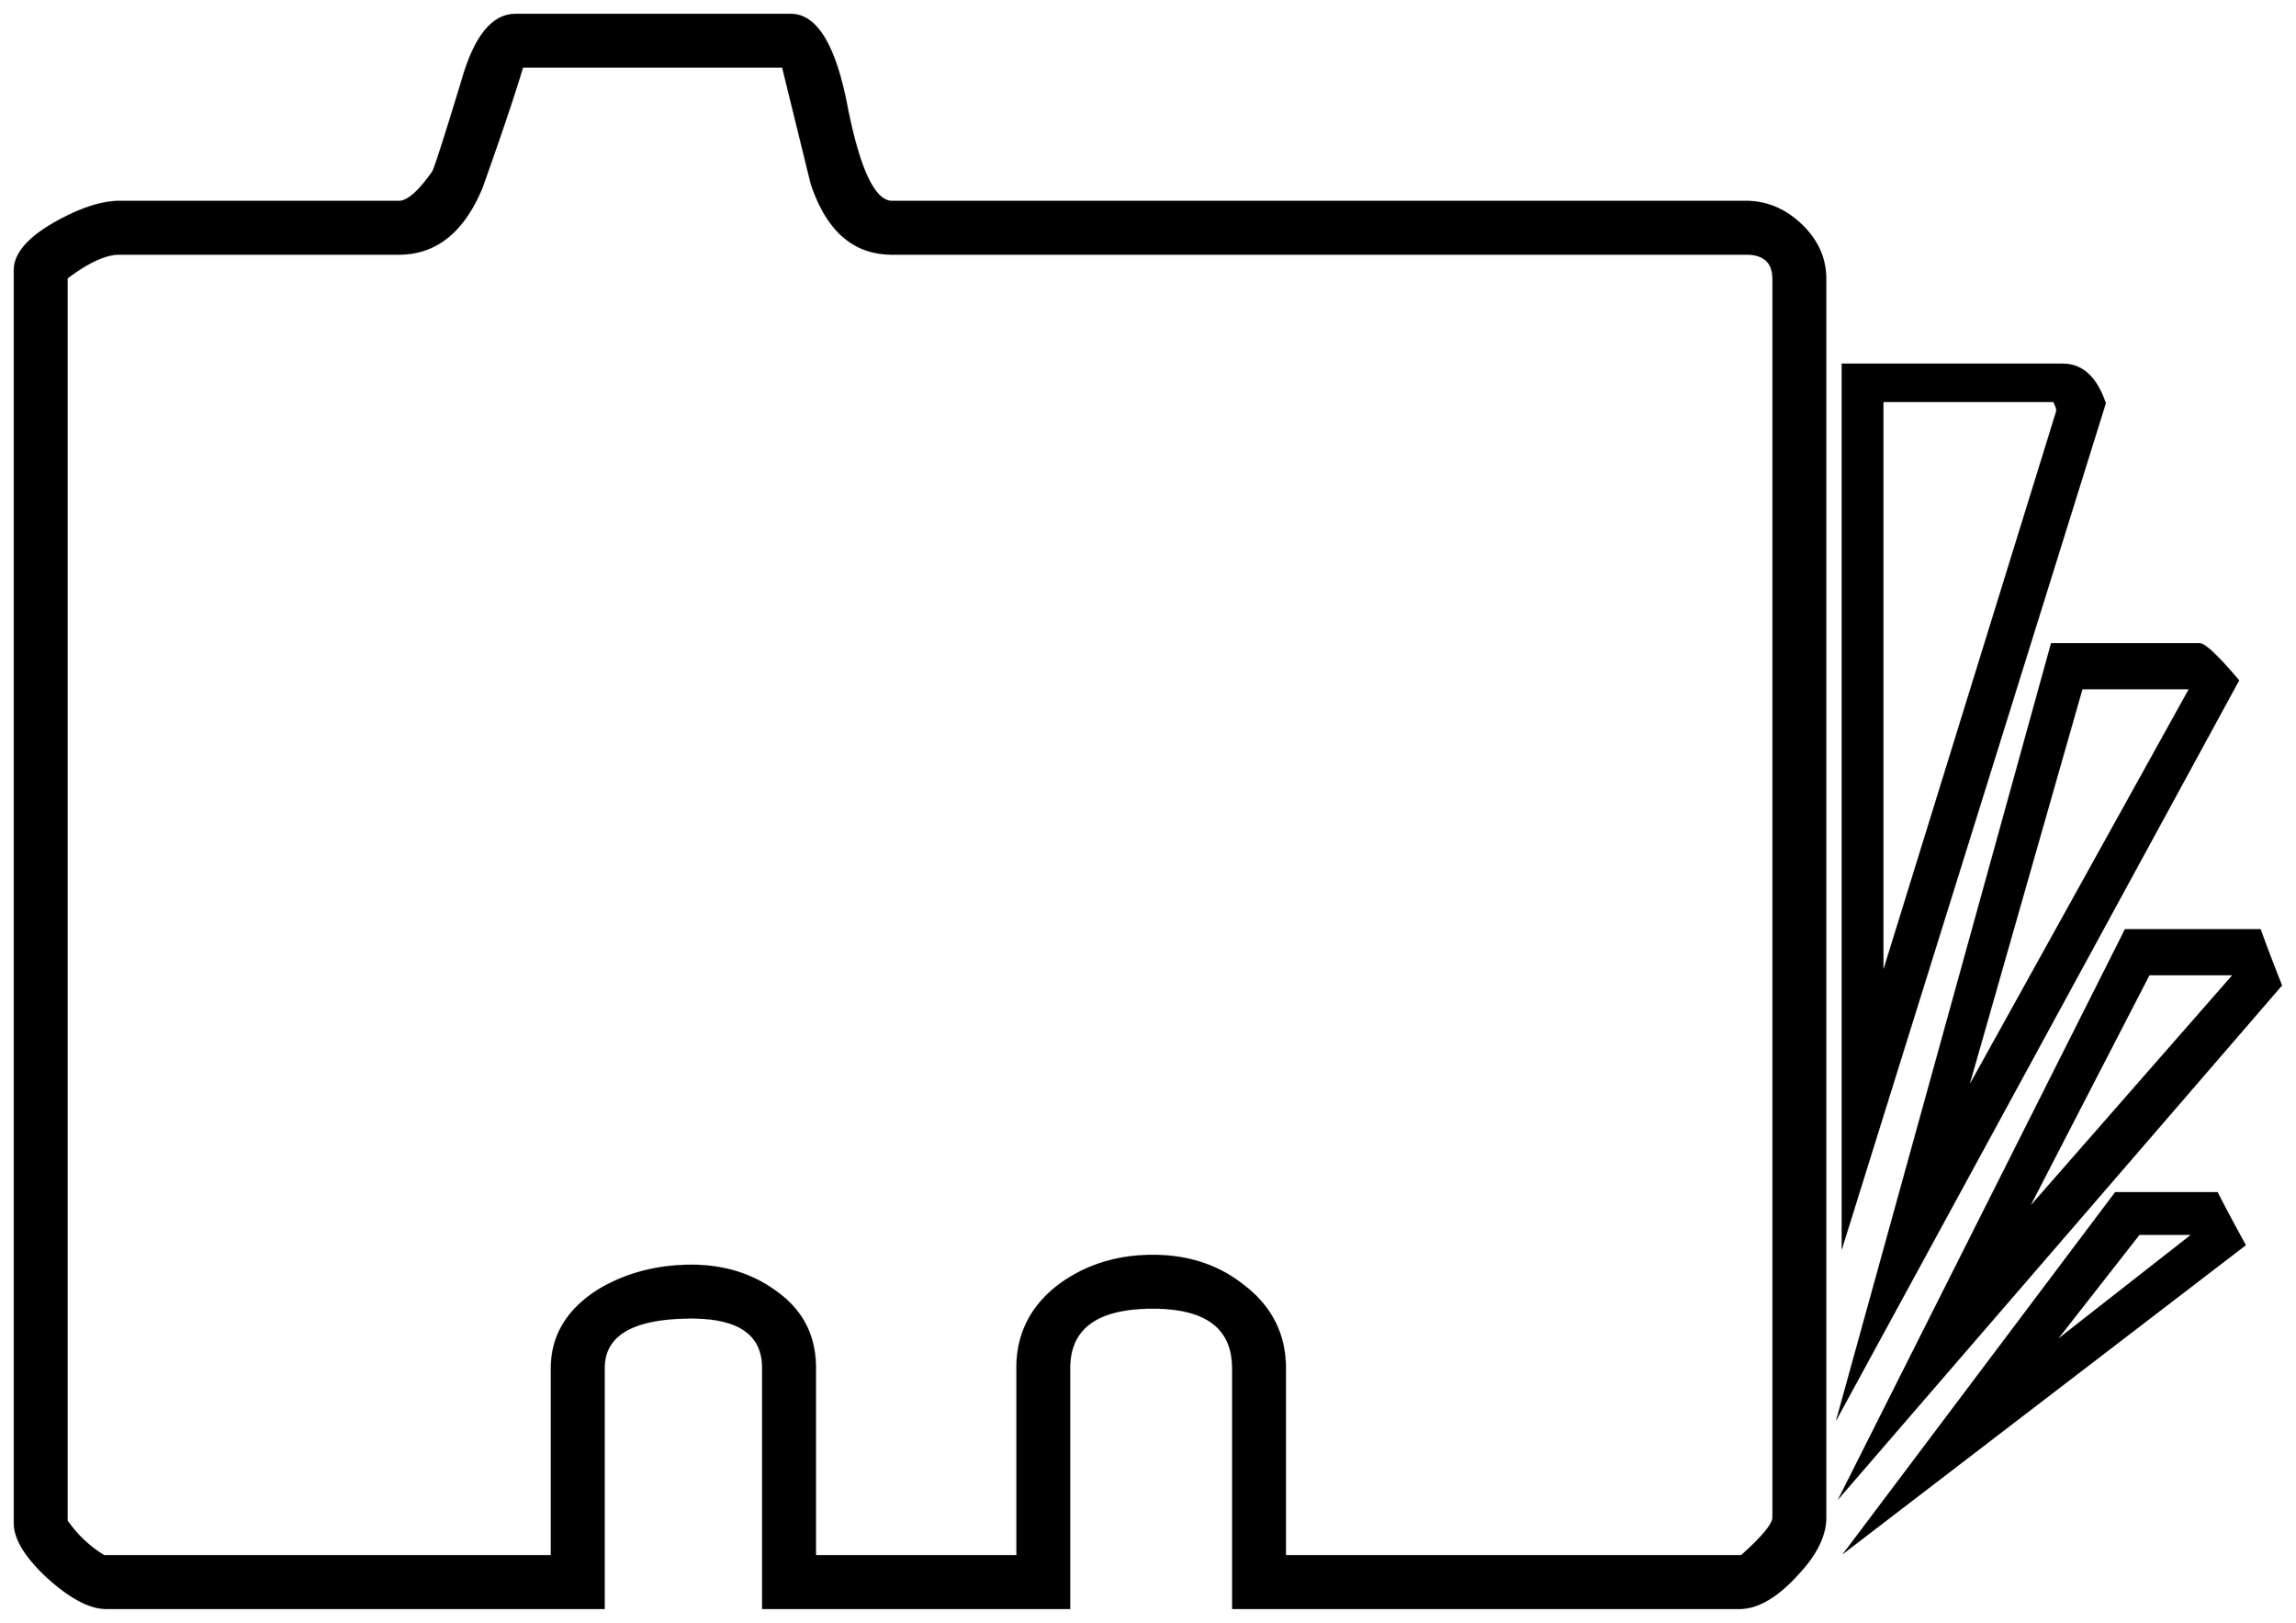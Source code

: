 


\begin{tikzpicture}[y=0.80pt, x=0.80pt, yscale=-1.0, xscale=1.0, inner sep=0pt, outer sep=0pt]
\begin{scope}[shift={(100.0,1694.0)},nonzero rule]
  \path[draw=.,fill=.,line width=1.600pt] (1981.0,-941.0) --
    (1743.0,-178.0) -- (1743.0,-976.0) -- (1943.0,-976.0) ..
    controls (1960.333,-976.0) and (1973.0,-964.333) ..
    (1981.0,-941.0) -- cycle(2102.0,-689.0) -- (1740.0,-24.0) --
    (1933.0,-722.0) -- (2067.0,-722.0) .. controls
    (2071.667,-722.0) and (2083.333,-711.0) .. (2102.0,-689.0) --
    cycle(2141.0,-412.0) -- (1743.0,49.0) -- (2000.0,-462.0) --
    (2122.0,-462.0) .. controls (2126.0,-450.667) and
    (2132.333,-434.0) .. (2141.0,-412.0) -- cycle(2108.0,-176.0)
    -- (1748.0,100.0) -- (1991.0,-223.0) -- (2083.0,-223.0) ..
    controls (2088.333,-212.333) and (2096.667,-196.667) ..
    (2108.0,-176.0) -- cycle(1727.0,72.0) .. controls
    (1727.0,88.667) and (1718.0,106.333) .. (1700.0,125.0) ..
    controls (1682.0,144.333) and (1665.0,154.0) .. (1649.0,154.0)
    -- (1189.0,154.0) -- (1189.0,-64.0) .. controls
    (1189.0,-100.667) and (1164.667,-119.0) .. (1116.0,-119.0) ..
    controls (1065.333,-119.0) and (1040.0,-100.667) ..
    (1040.0,-64.0) -- (1040.0,154.0) -- (762.0,154.0) --
    (762.0,-64.0) .. controls (762.0,-94.667) and (740.333,-110.0)
    .. (697.0,-110.0) .. controls (643.667,-110.0) and
    (617.0,-94.667) .. (617.0,-64.0) -- (617.0,154.0) --
    (165.0,154.0) .. controls (150.333,154.0) and (132.667,144.667) ..
    (112.0,126.0) .. controls (92.0,107.333) and (82.0,91.0) ..
    (82.0,77.0) -- (82.0,-1062.0) .. controls (82.0,-1076.667) and
    (94.333,-1091.0) .. (119.0,-1105.0) .. controls
    (141.667,-1117.667) and (161.0,-1124.0) .. (177.0,-1124.0) --
    (431.0,-1124.0) .. controls (439.0,-1124.0) and
    (449.333,-1133.0) .. (462.0,-1151.0) .. controls
    (464.0,-1154.333) and (473.0,-1182.333) .. (489.0,-1235.0) ..
    controls (500.333,-1274.333) and (516.333,-1294.0) ..
    (537.0,-1294.0) -- (787.0,-1294.0) .. controls
    (810.333,-1294.0) and (827.333,-1265.667) .. (838.0,-1209.0) ..
    controls (849.333,-1152.333) and (863.0,-1124.0) ..
    (879.0,-1124.0) -- (1655.0,-1124.0) .. controls
    (1673.667,-1124.0) and (1690.333,-1117.0) .. (1705.0,-1103.0) ..
    controls (1719.667,-1089.0) and (1727.0,-1072.667) ..
    (1727.0,-1054.0) -- (1727.0,72.0) -- cycle(1938.0,-934.0) ..
    controls (1938.0,-936.0) and (1937.0,-939.0) ..
    (1935.0,-943.0) -- (1779.0,-943.0) -- (1779.0,-420.0) --
    (1938.0,-934.0) -- cycle(2059.0,-682.0) -- (1960.0,-682.0)
    -- (1855.0,-314.0) -- (2059.0,-682.0) --
    cycle(2099.0,-422.0) -- (2021.0,-422.0) -- (1909.0,-205.0)
    -- (2099.0,-422.0) -- cycle(2062.0,-186.0) --
    (2012.0,-186.0) -- (1933.0,-85.0) -- (2062.0,-186.0) --
    cycle(1680.0,72.0) -- (1680.0,-1054.0) .. controls
    (1680.0,-1069.333) and (1671.667,-1077.0) .. (1655.0,-1077.0) --
    (879.0,-1077.0) .. controls (844.333,-1077.0) and
    (820.0,-1098.333) .. (806.0,-1141.0) .. controls
    (797.333,-1176.333) and (788.667,-1211.667) .. (780.0,-1247.0) --
    (543.0,-1247.0) .. controls (535.667,-1222.333) and
    (523.333,-1185.667) .. (506.0,-1137.0) .. controls
    (489.333,-1097.0) and (464.333,-1077.0) .. (431.0,-1077.0) --
    (177.0,-1077.0) .. controls (164.333,-1077.0) and
    (148.333,-1069.667) .. (129.0,-1055.0) -- (129.0,75.0) ..
    controls (138.333,88.333) and (149.667,99.0) .. (163.0,107.0) --
    (570.0,107.0) -- (570.0,-64.0) .. controls (570.0,-93.333) and
    (584.333,-117.0) .. (613.0,-135.0) .. controls (637.667,-149.667)
    and (665.667,-157.0) .. (697.0,-157.0) .. controls
    (727.0,-157.0) and (753.0,-148.667) .. (775.0,-132.0) ..
    controls (797.667,-115.333) and (809.0,-92.667) .. (809.0,-64.0)
    -- (809.0,107.0) -- (993.0,107.0) -- (993.0,-64.0) ..
    controls (993.0,-95.333) and (1006.0,-120.667) ..
    (1032.0,-140.0) .. controls (1056.0,-157.333) and
    (1084.0,-166.0) .. (1116.0,-166.0) .. controls
    (1148.0,-166.0) and (1175.333,-157.0) .. (1198.0,-139.0) ..
    controls (1223.333,-119.667) and (1236.0,-94.667) ..
    (1236.0,-64.0) -- (1236.0,107.0) -- (1651.0,107.0) ..
    controls (1670.333,89.667) and (1680.0,78.0) .. (1680.0,72.0) --
    cycle;
\end{scope}

\end{tikzpicture}

